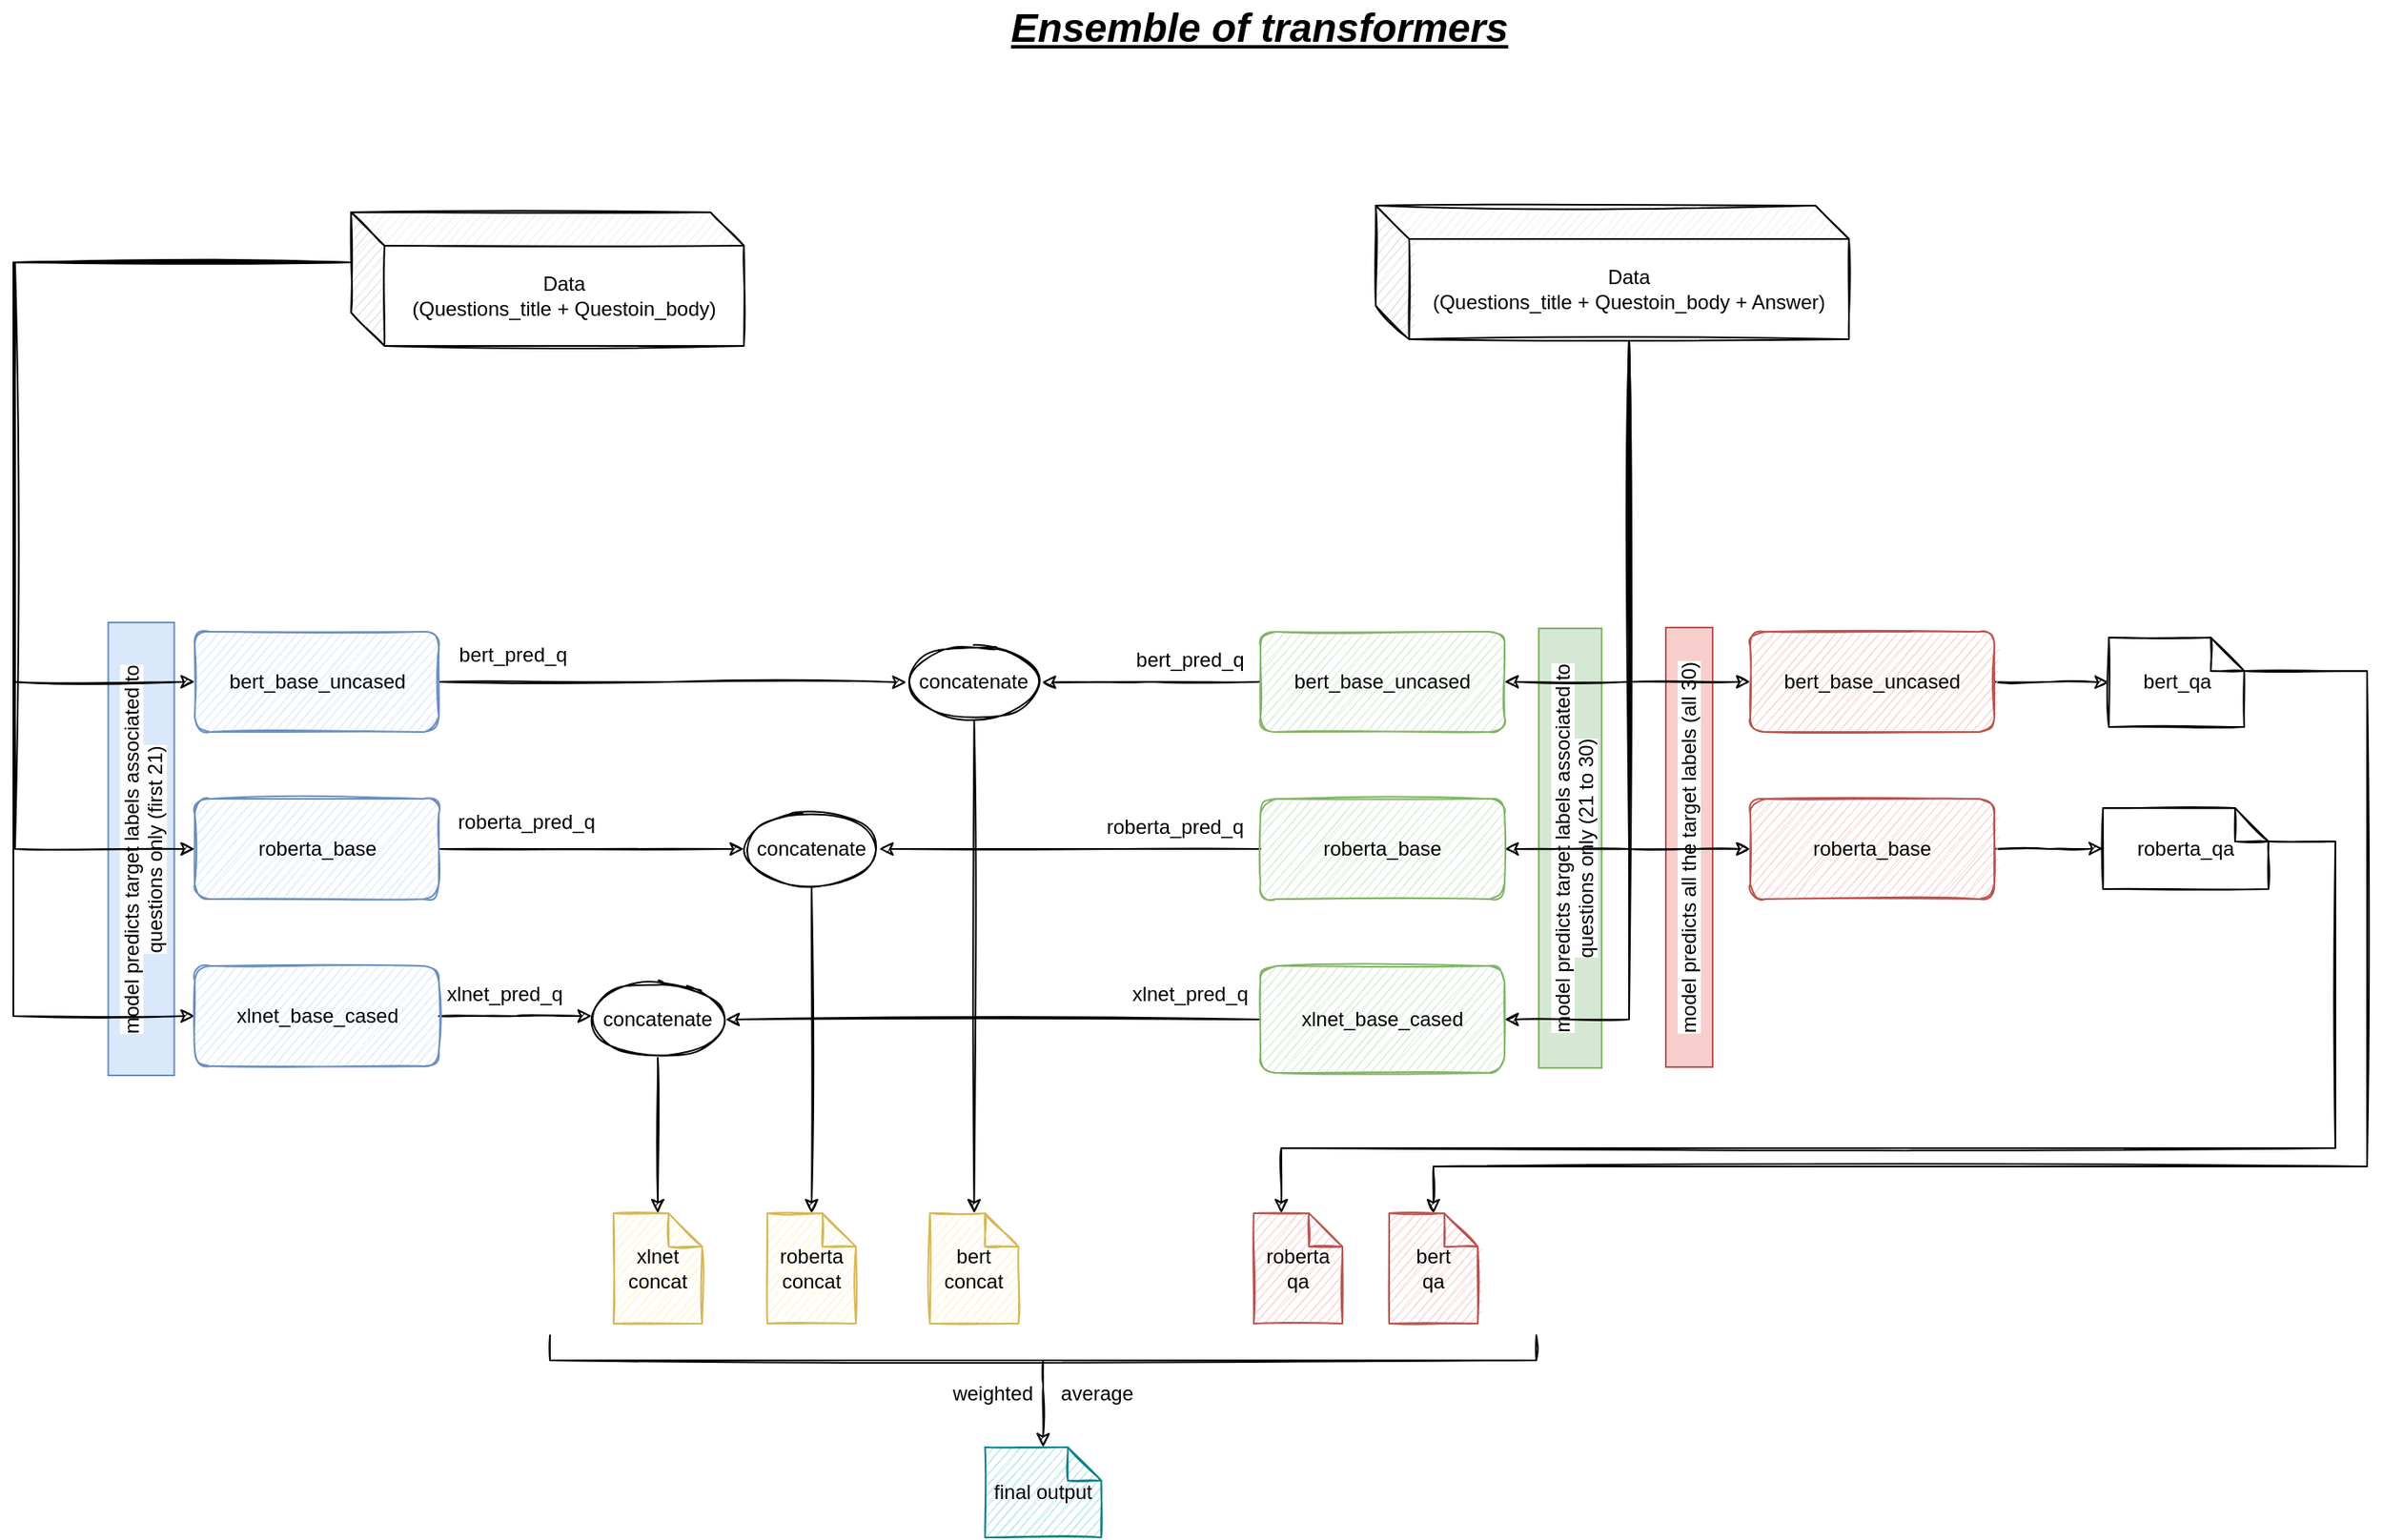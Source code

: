 <mxfile version="13.5.1" type="device"><diagram id="_8W9J2vkTPLPMoo8xmLk" name="Page-1"><mxGraphModel dx="1123" dy="681" grid="0" gridSize="10" guides="1" tooltips="1" connect="1" arrows="1" fold="1" page="1" pageScale="1" pageWidth="1700" pageHeight="1100" math="0" shadow="0"><root><mxCell id="0"/><mxCell id="1" parent="0"/><mxCell id="YBrt9DCnue3FYPyVsGC3-135" value="&lt;span style=&quot;color: rgb(0 , 0 , 0) ; font-family: &amp;#34;helvetica&amp;#34; ; font-size: 12px ; font-style: normal ; font-weight: 400 ; letter-spacing: normal ; text-indent: 0px ; text-transform: none ; word-spacing: 0px ; background-color: rgb(255 , 255 , 255) ; display: inline ; float: none&quot;&gt;model predicts target labels associated to questions only (first 21)&lt;/span&gt;" style="text;whiteSpace=wrap;html=1;rotation=270;fillColor=#dae8fc;strokeColor=#6c8ebf;align=center;" parent="1" vertex="1"><mxGeometry x="69" y="534.25" width="271" height="39.5" as="geometry"/></mxCell><mxCell id="YBrt9DCnue3FYPyVsGC3-137" value="&lt;span style=&quot;color: rgb(0 , 0 , 0) ; font-family: &amp;#34;helvetica&amp;#34; ; font-size: 12px ; font-style: normal ; font-weight: 400 ; letter-spacing: normal ; text-indent: 0px ; text-transform: none ; word-spacing: 0px ; background-color: rgb(255 , 255 , 255) ; display: inline ; float: none&quot;&gt;model predicts all the target labels (all 30)&lt;/span&gt;" style="text;whiteSpace=wrap;html=1;rotation=270;fillColor=#f8cecc;strokeColor=#b85450;align=center;" parent="1" vertex="1"><mxGeometry x="999" y="539" width="263" height="28" as="geometry"/></mxCell><mxCell id="YBrt9DCnue3FYPyVsGC3-136" value="&lt;span style=&quot;color: rgb(0 , 0 , 0) ; font-family: &amp;#34;helvetica&amp;#34; ; font-size: 12px ; font-style: normal ; font-weight: 400 ; letter-spacing: normal ; text-indent: 0px ; text-transform: none ; word-spacing: 0px ; background-color: rgb(255 , 255 , 255) ; display: inline ; float: none&quot;&gt;model predicts target labels associated to questions only (21 to 30)&lt;/span&gt;" style="text;whiteSpace=wrap;html=1;rotation=270;fillColor=#d5e8d4;strokeColor=#82b366;align=center;" parent="1" vertex="1"><mxGeometry x="927.82" y="534.7" width="263" height="37.62" as="geometry"/></mxCell><mxCell id="YBrt9DCnue3FYPyVsGC3-21" style="edgeStyle=orthogonalEdgeStyle;rounded=0;orthogonalLoop=1;jettySize=auto;html=1;exitX=0;exitY=0;exitDx=0;exitDy=30;exitPerimeter=0;entryX=0;entryY=0.5;entryDx=0;entryDy=0;shadow=0;sketch=1;strokeWidth=1;" parent="1" source="YBrt9DCnue3FYPyVsGC3-3" target="YBrt9DCnue3FYPyVsGC3-8" edge="1"><mxGeometry relative="1" as="geometry"><Array as="points"><mxPoint x="128" y="203"/><mxPoint x="128" y="654"/></Array></mxGeometry></mxCell><mxCell id="YBrt9DCnue3FYPyVsGC3-22" style="edgeStyle=orthogonalEdgeStyle;rounded=0;orthogonalLoop=1;jettySize=auto;html=1;exitX=0;exitY=0;exitDx=0;exitDy=30;exitPerimeter=0;entryX=0;entryY=0.5;entryDx=0;entryDy=0;shadow=0;sketch=1;strokeWidth=1;" parent="1" source="YBrt9DCnue3FYPyVsGC3-3" target="YBrt9DCnue3FYPyVsGC3-7" edge="1"><mxGeometry relative="1" as="geometry"><Array as="points"><mxPoint x="129" y="203"/><mxPoint x="129" y="554"/></Array></mxGeometry></mxCell><mxCell id="YBrt9DCnue3FYPyVsGC3-23" style="edgeStyle=orthogonalEdgeStyle;rounded=0;orthogonalLoop=1;jettySize=auto;html=1;exitX=0;exitY=0;exitDx=0;exitDy=30;exitPerimeter=0;entryX=0;entryY=0.5;entryDx=0;entryDy=0;shadow=0;sketch=1;strokeWidth=1;" parent="1" source="YBrt9DCnue3FYPyVsGC3-3" target="YBrt9DCnue3FYPyVsGC3-6" edge="1"><mxGeometry relative="1" as="geometry"><Array as="points"><mxPoint x="128" y="203"/><mxPoint x="128" y="454"/></Array></mxGeometry></mxCell><mxCell id="YBrt9DCnue3FYPyVsGC3-3" value="&lt;span&gt;Data&lt;br&gt;(Questions_title + Questoin_body)&lt;/span&gt;" style="shape=cube;whiteSpace=wrap;html=1;boundedLbl=1;backgroundOutline=1;darkOpacity=0.05;darkOpacity2=0.1;shadow=0;sketch=1;strokeWidth=1;" parent="1" vertex="1"><mxGeometry x="330" y="173" width="235" height="80" as="geometry"/></mxCell><mxCell id="YBrt9DCnue3FYPyVsGC3-26" style="edgeStyle=orthogonalEdgeStyle;rounded=0;orthogonalLoop=1;jettySize=auto;html=1;exitX=0;exitY=0;exitDx=151.5;exitDy=80;exitPerimeter=0;entryX=1;entryY=0.5;entryDx=0;entryDy=0;shadow=0;sketch=1;strokeWidth=1;" parent="1" source="YBrt9DCnue3FYPyVsGC3-4" target="YBrt9DCnue3FYPyVsGC3-14" edge="1"><mxGeometry relative="1" as="geometry"/></mxCell><mxCell id="YBrt9DCnue3FYPyVsGC3-27" style="edgeStyle=orthogonalEdgeStyle;rounded=0;orthogonalLoop=1;jettySize=auto;html=1;exitX=0;exitY=0;exitDx=151.5;exitDy=80;exitPerimeter=0;entryX=1;entryY=0.5;entryDx=0;entryDy=0;shadow=0;sketch=1;strokeWidth=1;" parent="1" source="YBrt9DCnue3FYPyVsGC3-4" target="YBrt9DCnue3FYPyVsGC3-15" edge="1"><mxGeometry relative="1" as="geometry"/></mxCell><mxCell id="YBrt9DCnue3FYPyVsGC3-28" style="edgeStyle=orthogonalEdgeStyle;rounded=0;orthogonalLoop=1;jettySize=auto;html=1;exitX=0;exitY=0;exitDx=151.5;exitDy=80;exitPerimeter=0;entryX=1;entryY=0.5;entryDx=0;entryDy=0;shadow=0;sketch=1;strokeWidth=1;" parent="1" source="YBrt9DCnue3FYPyVsGC3-4" target="YBrt9DCnue3FYPyVsGC3-16" edge="1"><mxGeometry relative="1" as="geometry"/></mxCell><mxCell id="YBrt9DCnue3FYPyVsGC3-30" style="edgeStyle=orthogonalEdgeStyle;rounded=0;orthogonalLoop=1;jettySize=auto;html=1;exitX=0;exitY=0;exitDx=151.5;exitDy=80;exitPerimeter=0;entryX=0;entryY=0.5;entryDx=0;entryDy=0;shadow=0;sketch=1;strokeWidth=1;" parent="1" source="YBrt9DCnue3FYPyVsGC3-4" target="YBrt9DCnue3FYPyVsGC3-18" edge="1"><mxGeometry relative="1" as="geometry"/></mxCell><mxCell id="YBrt9DCnue3FYPyVsGC3-31" style="edgeStyle=orthogonalEdgeStyle;rounded=0;orthogonalLoop=1;jettySize=auto;html=1;exitX=0;exitY=0;exitDx=151.5;exitDy=80;exitPerimeter=0;entryX=0;entryY=0.5;entryDx=0;entryDy=0;shadow=0;sketch=1;strokeWidth=1;" parent="1" source="YBrt9DCnue3FYPyVsGC3-4" target="YBrt9DCnue3FYPyVsGC3-19" edge="1"><mxGeometry relative="1" as="geometry"/></mxCell><mxCell id="YBrt9DCnue3FYPyVsGC3-4" value="&lt;span&gt;Data&lt;br&gt;(Questions_title + Questoin_body + Answer)&lt;/span&gt;" style="shape=cube;whiteSpace=wrap;html=1;boundedLbl=1;backgroundOutline=1;darkOpacity=0.05;darkOpacity2=0.1;shadow=0;sketch=1;strokeWidth=1;" parent="1" vertex="1"><mxGeometry x="943" y="169" width="283" height="80" as="geometry"/></mxCell><mxCell id="YBrt9DCnue3FYPyVsGC3-52" style="edgeStyle=orthogonalEdgeStyle;rounded=0;orthogonalLoop=1;jettySize=auto;html=1;exitX=1;exitY=0.5;exitDx=0;exitDy=0;entryX=0;entryY=0.5;entryDx=0;entryDy=0;shadow=0;sketch=1;strokeWidth=1;" parent="1" source="YBrt9DCnue3FYPyVsGC3-6" target="YBrt9DCnue3FYPyVsGC3-81" edge="1"><mxGeometry relative="1" as="geometry"><mxPoint x="615.0" y="454" as="targetPoint"/></mxGeometry></mxCell><mxCell id="YBrt9DCnue3FYPyVsGC3-6" value="bert_base_uncased" style="rounded=1;whiteSpace=wrap;html=1;fillColor=#dae8fc;strokeColor=#6c8ebf;shadow=0;sketch=1;strokeWidth=1;" parent="1" vertex="1"><mxGeometry x="236.5" y="424" width="146" height="60" as="geometry"/></mxCell><mxCell id="YBrt9DCnue3FYPyVsGC3-53" style="edgeStyle=orthogonalEdgeStyle;rounded=0;orthogonalLoop=1;jettySize=auto;html=1;exitX=1;exitY=0.5;exitDx=0;exitDy=0;entryX=0;entryY=0.5;entryDx=0;entryDy=0;shadow=0;sketch=1;strokeWidth=1;" parent="1" source="YBrt9DCnue3FYPyVsGC3-7" target="YBrt9DCnue3FYPyVsGC3-82" edge="1"><mxGeometry relative="1" as="geometry"><mxPoint x="536.0" y="554" as="targetPoint"/></mxGeometry></mxCell><mxCell id="YBrt9DCnue3FYPyVsGC3-7" value="roberta_base" style="rounded=1;whiteSpace=wrap;html=1;fillColor=#dae8fc;strokeColor=#6c8ebf;shadow=0;sketch=1;strokeWidth=1;" parent="1" vertex="1"><mxGeometry x="236.5" y="524" width="146" height="60" as="geometry"/></mxCell><mxCell id="YBrt9DCnue3FYPyVsGC3-54" style="edgeStyle=orthogonalEdgeStyle;rounded=0;orthogonalLoop=1;jettySize=auto;html=1;exitX=1;exitY=0.5;exitDx=0;exitDy=0;entryX=0;entryY=0.5;entryDx=0;entryDy=0;entryPerimeter=0;shadow=0;sketch=1;strokeWidth=1;" parent="1" source="YBrt9DCnue3FYPyVsGC3-8" edge="1"><mxGeometry relative="1" as="geometry"><mxPoint x="474" y="654" as="targetPoint"/></mxGeometry></mxCell><mxCell id="YBrt9DCnue3FYPyVsGC3-8" value="xlnet_base_cased" style="rounded=1;whiteSpace=wrap;html=1;fillColor=#dae8fc;strokeColor=#6c8ebf;shadow=0;sketch=1;strokeWidth=1;" parent="1" vertex="1"><mxGeometry x="236.5" y="624" width="146" height="60" as="geometry"/></mxCell><mxCell id="YBrt9DCnue3FYPyVsGC3-58" style="edgeStyle=orthogonalEdgeStyle;rounded=0;orthogonalLoop=1;jettySize=auto;html=1;exitX=0;exitY=0.5;exitDx=0;exitDy=0;entryX=1;entryY=0.5;entryDx=0;entryDy=0;shadow=0;sketch=1;strokeWidth=1;" parent="1" source="YBrt9DCnue3FYPyVsGC3-14" target="YBrt9DCnue3FYPyVsGC3-81" edge="1"><mxGeometry relative="1" as="geometry"><mxPoint x="696.0" y="456.014" as="targetPoint"/></mxGeometry></mxCell><mxCell id="YBrt9DCnue3FYPyVsGC3-14" value="bert_base_uncased" style="rounded=1;whiteSpace=wrap;html=1;fillColor=#d5e8d4;strokeColor=#82b366;shadow=0;sketch=1;strokeWidth=1;" parent="1" vertex="1"><mxGeometry x="874" y="424" width="146" height="60" as="geometry"/></mxCell><mxCell id="YBrt9DCnue3FYPyVsGC3-57" style="edgeStyle=orthogonalEdgeStyle;rounded=0;orthogonalLoop=1;jettySize=auto;html=1;exitX=0;exitY=0.5;exitDx=0;exitDy=0;entryX=1;entryY=0.5;entryDx=0;entryDy=0;shadow=0;sketch=1;strokeWidth=1;" parent="1" source="YBrt9DCnue3FYPyVsGC3-15" target="YBrt9DCnue3FYPyVsGC3-82" edge="1"><mxGeometry relative="1" as="geometry"><mxPoint x="633.812" y="556.014" as="targetPoint"/></mxGeometry></mxCell><mxCell id="YBrt9DCnue3FYPyVsGC3-15" value="roberta_base" style="rounded=1;whiteSpace=wrap;html=1;fillColor=#d5e8d4;strokeColor=#82b366;shadow=0;sketch=1;strokeWidth=1;" parent="1" vertex="1"><mxGeometry x="874" y="524" width="146" height="60" as="geometry"/></mxCell><mxCell id="YBrt9DCnue3FYPyVsGC3-55" style="edgeStyle=orthogonalEdgeStyle;rounded=0;orthogonalLoop=1;jettySize=auto;html=1;exitX=0;exitY=0.5;exitDx=0;exitDy=0;entryX=1;entryY=0.5;entryDx=0;entryDy=0;shadow=0;sketch=1;strokeWidth=1;" parent="1" source="YBrt9DCnue3FYPyVsGC3-16" target="YBrt9DCnue3FYPyVsGC3-83" edge="1"><mxGeometry relative="1" as="geometry"><mxPoint x="562" y="656.014" as="targetPoint"/></mxGeometry></mxCell><mxCell id="YBrt9DCnue3FYPyVsGC3-16" value="xlnet_base_cased" style="rounded=1;whiteSpace=wrap;html=1;fillColor=#d5e8d4;strokeColor=#82b366;shadow=0;sketch=1;strokeWidth=1;" parent="1" vertex="1"><mxGeometry x="874" y="624" width="146" height="64" as="geometry"/></mxCell><mxCell id="YBrt9DCnue3FYPyVsGC3-74" style="edgeStyle=orthogonalEdgeStyle;rounded=0;orthogonalLoop=1;jettySize=auto;html=1;exitX=1;exitY=0.5;exitDx=0;exitDy=0;shadow=0;sketch=1;strokeWidth=1;" parent="1" target="YBrt9DCnue3FYPyVsGC3-72" edge="1"><mxGeometry relative="1" as="geometry"><mxPoint x="1313" y="356" as="sourcePoint"/></mxGeometry></mxCell><mxCell id="YBrt9DCnue3FYPyVsGC3-73" style="edgeStyle=orthogonalEdgeStyle;rounded=0;orthogonalLoop=1;jettySize=auto;html=1;exitX=1;exitY=0.5;exitDx=0;exitDy=0;entryX=0;entryY=0.5;entryDx=0;entryDy=0;entryPerimeter=0;shadow=0;sketch=1;strokeWidth=1;" parent="1" source="YBrt9DCnue3FYPyVsGC3-18" target="YBrt9DCnue3FYPyVsGC3-69" edge="1"><mxGeometry relative="1" as="geometry"/></mxCell><mxCell id="YBrt9DCnue3FYPyVsGC3-18" value="bert_base_uncased" style="rounded=1;whiteSpace=wrap;html=1;fillColor=#f8cecc;strokeColor=#b85450;shadow=0;sketch=1;strokeWidth=1;" parent="1" vertex="1"><mxGeometry x="1167" y="424" width="146" height="60" as="geometry"/></mxCell><mxCell id="YBrt9DCnue3FYPyVsGC3-75" style="edgeStyle=orthogonalEdgeStyle;rounded=0;orthogonalLoop=1;jettySize=auto;html=1;exitX=1;exitY=0.5;exitDx=0;exitDy=0;entryX=0;entryY=0.5;entryDx=0;entryDy=0;entryPerimeter=0;shadow=0;sketch=1;strokeWidth=1;" parent="1" source="YBrt9DCnue3FYPyVsGC3-19" target="YBrt9DCnue3FYPyVsGC3-70" edge="1"><mxGeometry relative="1" as="geometry"/></mxCell><mxCell id="YBrt9DCnue3FYPyVsGC3-19" value="roberta_base" style="rounded=1;whiteSpace=wrap;html=1;fillColor=#f8cecc;strokeColor=#b85450;shadow=0;sketch=1;strokeWidth=1;" parent="1" vertex="1"><mxGeometry x="1167" y="524" width="146" height="60" as="geometry"/></mxCell><mxCell id="YBrt9DCnue3FYPyVsGC3-62" value="bert_pred_q" style="text;html=1;strokeColor=none;fillColor=none;align=center;verticalAlign=middle;whiteSpace=wrap;rounded=0;shadow=0;sketch=1;strokeWidth=1;" parent="1" vertex="1"><mxGeometry x="407" y="427.5" width="40" height="20" as="geometry"/></mxCell><mxCell id="YBrt9DCnue3FYPyVsGC3-63" value="roberta_pred_q" style="text;html=1;strokeColor=none;fillColor=none;align=center;verticalAlign=middle;whiteSpace=wrap;rounded=0;shadow=0;sketch=1;strokeWidth=1;" parent="1" vertex="1"><mxGeometry x="415" y="527.5" width="40" height="20" as="geometry"/></mxCell><mxCell id="YBrt9DCnue3FYPyVsGC3-64" value="xlnet_pred_q" style="text;html=1;strokeColor=none;fillColor=none;align=center;verticalAlign=middle;whiteSpace=wrap;rounded=0;shadow=0;sketch=1;strokeWidth=1;" parent="1" vertex="1"><mxGeometry x="402" y="631" width="40" height="20" as="geometry"/></mxCell><mxCell id="YBrt9DCnue3FYPyVsGC3-66" value="bert_pred_q" style="text;html=1;strokeColor=none;fillColor=none;align=center;verticalAlign=middle;whiteSpace=wrap;rounded=0;shadow=0;sketch=1;strokeWidth=1;" parent="1" vertex="1"><mxGeometry x="812" y="431" width="40" height="20" as="geometry"/></mxCell><mxCell id="YBrt9DCnue3FYPyVsGC3-67" value="roberta_pred_q" style="text;html=1;strokeColor=none;fillColor=none;align=center;verticalAlign=middle;whiteSpace=wrap;rounded=0;shadow=0;sketch=1;strokeWidth=1;" parent="1" vertex="1"><mxGeometry x="803" y="531" width="40" height="20" as="geometry"/></mxCell><mxCell id="YBrt9DCnue3FYPyVsGC3-68" value="xlnet_pred_q" style="text;html=1;strokeColor=none;fillColor=none;align=center;verticalAlign=middle;whiteSpace=wrap;rounded=0;shadow=0;sketch=1;strokeWidth=1;" parent="1" vertex="1"><mxGeometry x="812" y="631" width="40" height="20" as="geometry"/></mxCell><mxCell id="YBrt9DCnue3FYPyVsGC3-93" style="edgeStyle=orthogonalEdgeStyle;rounded=0;orthogonalLoop=1;jettySize=auto;html=1;exitX=0;exitY=0;exitDx=81;exitDy=20;exitPerimeter=0;entryX=0.5;entryY=0;entryDx=0;entryDy=0;entryPerimeter=0;shadow=0;sketch=1;strokeWidth=1;" parent="1" source="YBrt9DCnue3FYPyVsGC3-69" target="YBrt9DCnue3FYPyVsGC3-84" edge="1"><mxGeometry relative="1" as="geometry"><Array as="points"><mxPoint x="1536" y="447"/><mxPoint x="1536" y="744"/><mxPoint x="977" y="744"/></Array></mxGeometry></mxCell><mxCell id="YBrt9DCnue3FYPyVsGC3-69" value="bert_qa" style="shape=note;size=20;whiteSpace=wrap;html=1;shadow=0;sketch=1;strokeWidth=1;" parent="1" vertex="1"><mxGeometry x="1381.5" y="427.5" width="81" height="53.5" as="geometry"/></mxCell><mxCell id="YBrt9DCnue3FYPyVsGC3-94" style="edgeStyle=orthogonalEdgeStyle;rounded=0;orthogonalLoop=1;jettySize=auto;html=1;exitX=0;exitY=0;exitDx=99.0;exitDy=20;exitPerimeter=0;entryX=0;entryY=0;entryDx=16.5;entryDy=0;entryPerimeter=0;shadow=0;sketch=1;strokeWidth=1;" parent="1" source="YBrt9DCnue3FYPyVsGC3-70" target="YBrt9DCnue3FYPyVsGC3-85" edge="1"><mxGeometry relative="1" as="geometry"><Array as="points"><mxPoint x="1517" y="549"/><mxPoint x="1517" y="733"/><mxPoint x="887" y="733"/></Array></mxGeometry></mxCell><mxCell id="YBrt9DCnue3FYPyVsGC3-70" value="roberta_qa" style="shape=note;size=20;whiteSpace=wrap;html=1;shadow=0;sketch=1;strokeWidth=1;" parent="1" vertex="1"><mxGeometry x="1378" y="529.5" width="99" height="48.5" as="geometry"/></mxCell><mxCell id="YBrt9DCnue3FYPyVsGC3-76" value="bert&lt;br&gt;concat" style="shape=note;size=20;whiteSpace=wrap;html=1;fillColor=#fff2cc;strokeColor=#d6b656;shadow=0;sketch=1;strokeWidth=1;" parent="1" vertex="1"><mxGeometry x="676.25" y="772" width="53" height="66" as="geometry"/></mxCell><mxCell id="YBrt9DCnue3FYPyVsGC3-77" value="roberta&lt;br&gt;concat" style="shape=note;size=20;whiteSpace=wrap;html=1;fillColor=#fff2cc;strokeColor=#d6b656;shadow=0;sketch=1;strokeWidth=1;" parent="1" vertex="1"><mxGeometry x="579" y="772" width="53" height="66" as="geometry"/></mxCell><mxCell id="YBrt9DCnue3FYPyVsGC3-78" value="xlnet&lt;br&gt;concat" style="shape=note;size=20;whiteSpace=wrap;html=1;fillColor=#fff2cc;strokeColor=#d6b656;shadow=0;sketch=1;strokeWidth=1;" parent="1" vertex="1"><mxGeometry x="487" y="772" width="53" height="66" as="geometry"/></mxCell><mxCell id="YBrt9DCnue3FYPyVsGC3-90" style="edgeStyle=orthogonalEdgeStyle;rounded=0;orthogonalLoop=1;jettySize=auto;html=1;exitX=0.5;exitY=1;exitDx=0;exitDy=0;shadow=0;sketch=1;strokeWidth=1;" parent="1" source="YBrt9DCnue3FYPyVsGC3-81" target="YBrt9DCnue3FYPyVsGC3-76" edge="1"><mxGeometry relative="1" as="geometry"/></mxCell><mxCell id="YBrt9DCnue3FYPyVsGC3-81" value="concatenate" style="ellipse;whiteSpace=wrap;html=1;shadow=0;sketch=1;strokeWidth=1;" parent="1" vertex="1"><mxGeometry x="662.25" y="431.25" width="81" height="46" as="geometry"/></mxCell><mxCell id="YBrt9DCnue3FYPyVsGC3-89" style="edgeStyle=orthogonalEdgeStyle;rounded=0;orthogonalLoop=1;jettySize=auto;html=1;exitX=0.5;exitY=1;exitDx=0;exitDy=0;entryX=0.5;entryY=0;entryDx=0;entryDy=0;entryPerimeter=0;shadow=0;sketch=1;strokeWidth=1;" parent="1" source="YBrt9DCnue3FYPyVsGC3-82" target="YBrt9DCnue3FYPyVsGC3-77" edge="1"><mxGeometry relative="1" as="geometry"/></mxCell><mxCell id="YBrt9DCnue3FYPyVsGC3-82" value="concatenate" style="ellipse;whiteSpace=wrap;html=1;shadow=0;sketch=1;strokeWidth=1;" parent="1" vertex="1"><mxGeometry x="565" y="531" width="81" height="46" as="geometry"/></mxCell><mxCell id="YBrt9DCnue3FYPyVsGC3-88" style="edgeStyle=orthogonalEdgeStyle;rounded=0;orthogonalLoop=1;jettySize=auto;html=1;exitX=0.5;exitY=1;exitDx=0;exitDy=0;entryX=0.5;entryY=0;entryDx=0;entryDy=0;entryPerimeter=0;shadow=0;sketch=1;strokeWidth=1;" parent="1" source="YBrt9DCnue3FYPyVsGC3-83" target="YBrt9DCnue3FYPyVsGC3-78" edge="1"><mxGeometry relative="1" as="geometry"/></mxCell><mxCell id="YBrt9DCnue3FYPyVsGC3-83" value="concatenate" style="ellipse;whiteSpace=wrap;html=1;shadow=0;sketch=1;strokeWidth=1;" parent="1" vertex="1"><mxGeometry x="473" y="633" width="81" height="46" as="geometry"/></mxCell><mxCell id="YBrt9DCnue3FYPyVsGC3-84" value="bert&lt;br&gt;qa" style="shape=note;size=20;whiteSpace=wrap;html=1;fillColor=#f8cecc;strokeColor=#b85450;shadow=0;sketch=1;strokeWidth=1;" parent="1" vertex="1"><mxGeometry x="951" y="772" width="53" height="66" as="geometry"/></mxCell><mxCell id="YBrt9DCnue3FYPyVsGC3-85" value="roberta&lt;br&gt;qa" style="shape=note;size=20;whiteSpace=wrap;html=1;fillColor=#f8cecc;strokeColor=#b85450;shadow=0;sketch=1;strokeWidth=1;" parent="1" vertex="1"><mxGeometry x="870" y="772" width="53" height="66" as="geometry"/></mxCell><mxCell id="YBrt9DCnue3FYPyVsGC3-139" style="edgeStyle=orthogonalEdgeStyle;rounded=0;sketch=1;orthogonalLoop=1;jettySize=auto;html=1;exitX=0;exitY=0.5;exitDx=0;exitDy=0;exitPerimeter=0;entryX=0.5;entryY=0;entryDx=0;entryDy=0;entryPerimeter=0;shadow=0;strokeWidth=1;" parent="1" source="YBrt9DCnue3FYPyVsGC3-95" target="YBrt9DCnue3FYPyVsGC3-98" edge="1"><mxGeometry relative="1" as="geometry"/></mxCell><mxCell id="YBrt9DCnue3FYPyVsGC3-95" value="" style="strokeWidth=1;html=1;shape=mxgraph.flowchart.annotation_2;align=left;labelPosition=right;pointerEvents=1;direction=north;shadow=0;sketch=1;" parent="1" vertex="1"><mxGeometry x="449" y="845" width="590" height="30" as="geometry"/></mxCell><mxCell id="YBrt9DCnue3FYPyVsGC3-98" value="final output" style="shape=note;size=20;whiteSpace=wrap;html=1;shadow=0;sketch=1;strokeWidth=1;fillColor=#b0e3e6;strokeColor=#0e8088;" parent="1" vertex="1"><mxGeometry x="709.25" y="912" width="69.5" height="54" as="geometry"/></mxCell><mxCell id="YBrt9DCnue3FYPyVsGC3-102" value="&lt;b&gt;&lt;font size=&quot;1&quot;&gt;&lt;i style=&quot;font-size: 24px&quot;&gt;&lt;u&gt;Ensemble of transformers&lt;/u&gt;&lt;/i&gt;&lt;/font&gt;&lt;/b&gt;" style="text;html=1;strokeColor=none;fillColor=none;align=center;verticalAlign=middle;whiteSpace=wrap;rounded=0;shadow=0;" parent="1" vertex="1"><mxGeometry x="716.25" y="46" width="315" height="33" as="geometry"/></mxCell><mxCell id="dUXc3GWuvVmb4aMdVlrk-1" value="weighted&amp;nbsp; &amp;nbsp; &amp;nbsp;average" style="text;html=1;strokeColor=none;fillColor=none;align=center;verticalAlign=middle;whiteSpace=wrap;rounded=0;" parent="1" vertex="1"><mxGeometry x="630" y="870" width="228" height="20" as="geometry"/></mxCell><mxCell id="CJW5XjhbneBj5QJDCKOW-6" style="edgeStyle=orthogonalEdgeStyle;rounded=0;orthogonalLoop=1;jettySize=auto;html=1;exitX=1;exitY=0.5;exitDx=0;exitDy=0;entryX=0;entryY=0.5;entryDx=0;entryDy=0;entryPerimeter=0;" parent="1" target="CJW5XjhbneBj5QJDCKOW-2" edge="1"><mxGeometry relative="1" as="geometry"><mxPoint x="1313" y="656" as="sourcePoint"/></mxGeometry></mxCell></root></mxGraphModel></diagram></mxfile>